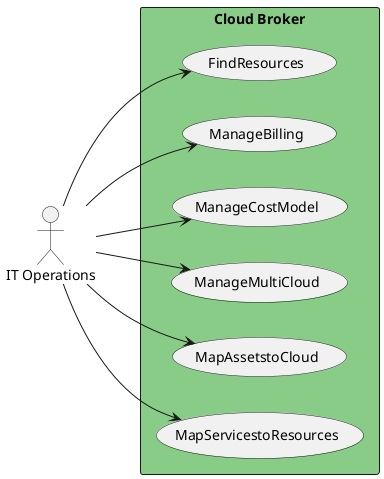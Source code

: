 @startuml

left to right direction
Actor "IT Operations" as ITOperations
Actor "ITOperations" as ITOperations
Actor "ITOperations" as ITOperations
Actor "IT Operations" as ITOperations
Actor "IT Operations" as ITOperations
Actor "IT Operations" as ITOperations


rectangle "Cloud Broker" #88cc88 {
usecase "FindResources" as FindResources
    ITOperations --> FindResources
    usecase "ManageBilling" as ManageBilling
    ITOperations --> ManageBilling
    usecase "ManageCostModel" as ManageCostModel
    ITOperations --> ManageCostModel
    usecase "ManageMultiCloud" as ManageMultiCloud
    ITOperations --> ManageMultiCloud
    usecase "MapAssetstoCloud" as MapAssetstoCloud
    ITOperations --> MapAssetstoCloud
    usecase "MapServicestoResources" as MapServicestoResources
    ITOperations --> MapServicestoResources
    }


@enduml
